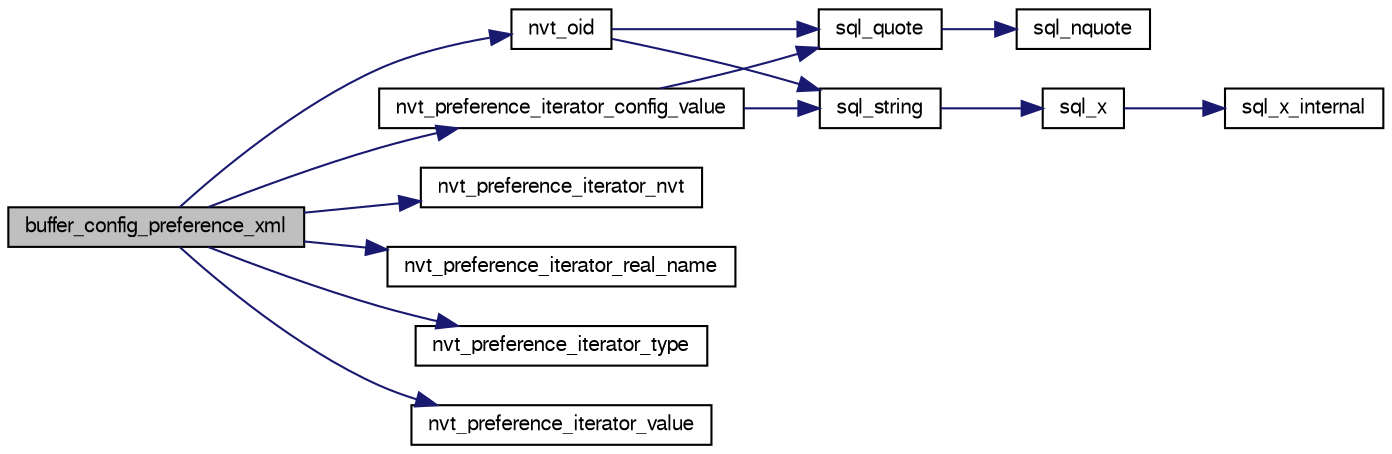 digraph G
{
  bgcolor="transparent";
  edge [fontname="FreeSans",fontsize="10",labelfontname="FreeSans",labelfontsize="10"];
  node [fontname="FreeSans",fontsize="10",shape=record];
  rankdir=LR;
  Node1 [label="buffer_config_preference_xml",height=0.2,width=0.4,color="black", fillcolor="grey75", style="filled" fontcolor="black"];
  Node1 -> Node2 [color="midnightblue",fontsize="10",style="solid",fontname="FreeSans"];
  Node2 [label="nvt_oid",height=0.2,width=0.4,color="black",URL="$manage_8h.html#a8cbda3f5c08b4117a05fee500c21eb07",tooltip="Guess the OID of an NVT given a name."];
  Node2 -> Node3 [color="midnightblue",fontsize="10",style="solid",fontname="FreeSans"];
  Node3 [label="sql_quote",height=0.2,width=0.4,color="black",URL="$sql_8c.html#a8c7800a459e5d568caff831140868a04",tooltip="Quotes a string to be passed to sql statements."];
  Node3 -> Node4 [color="midnightblue",fontsize="10",style="solid",fontname="FreeSans"];
  Node4 [label="sql_nquote",height=0.2,width=0.4,color="black",URL="$sql_8c.html#a9d4aea32bdd1c89be78b1fd5c446fa63",tooltip="Quotes a string of a known length to be passed to sql statements."];
  Node2 -> Node5 [color="midnightblue",fontsize="10",style="solid",fontname="FreeSans"];
  Node5 [label="sql_string",height=0.2,width=0.4,color="black",URL="$sql_8c.html#a2666d27f1435fe9af46780748f44c492",tooltip="Get a particular cell from a SQL query, as an string."];
  Node5 -> Node6 [color="midnightblue",fontsize="10",style="solid",fontname="FreeSans"];
  Node6 [label="sql_x",height=0.2,width=0.4,color="black",URL="$sql_8c.html#ab63ed51752618d573ed942351af63511",tooltip="Get a particular cell from a SQL query."];
  Node6 -> Node7 [color="midnightblue",fontsize="10",style="solid",fontname="FreeSans"];
  Node7 [label="sql_x_internal",height=0.2,width=0.4,color="black",URL="$sql_8c.html#a848a1089772551bf731c98ef87566f1f",tooltip="Get a particular cell from a SQL query."];
  Node1 -> Node8 [color="midnightblue",fontsize="10",style="solid",fontname="FreeSans"];
  Node8 [label="nvt_preference_iterator_config_value",height=0.2,width=0.4,color="black",URL="$manage_8h.html#a916315397eccd16da527fd3513edba63",tooltip="Get the config value from an NVT preference iterator."];
  Node8 -> Node3 [color="midnightblue",fontsize="10",style="solid",fontname="FreeSans"];
  Node8 -> Node5 [color="midnightblue",fontsize="10",style="solid",fontname="FreeSans"];
  Node1 -> Node9 [color="midnightblue",fontsize="10",style="solid",fontname="FreeSans"];
  Node9 [label="nvt_preference_iterator_nvt",height=0.2,width=0.4,color="black",URL="$manage_8h.html#af23eaf891a8018ce18d8c11838e84468",tooltip="Get the NVT from an NVT preference iterator."];
  Node1 -> Node10 [color="midnightblue",fontsize="10",style="solid",fontname="FreeSans"];
  Node10 [label="nvt_preference_iterator_real_name",height=0.2,width=0.4,color="black",URL="$manage_8h.html#a4e903d1bec8439dd7cab2dac12dc16c2",tooltip="Get the real name from an NVT preference iterator."];
  Node1 -> Node11 [color="midnightblue",fontsize="10",style="solid",fontname="FreeSans"];
  Node11 [label="nvt_preference_iterator_type",height=0.2,width=0.4,color="black",URL="$manage_8h.html#af6e8c1f62401a585ccc645360d7a8ad3",tooltip="Get the type from an NVT preference iterator."];
  Node1 -> Node12 [color="midnightblue",fontsize="10",style="solid",fontname="FreeSans"];
  Node12 [label="nvt_preference_iterator_value",height=0.2,width=0.4,color="black",URL="$manage_8h.html#acca7281b311c3b8a9b3512fd5de9bffa"];
}
